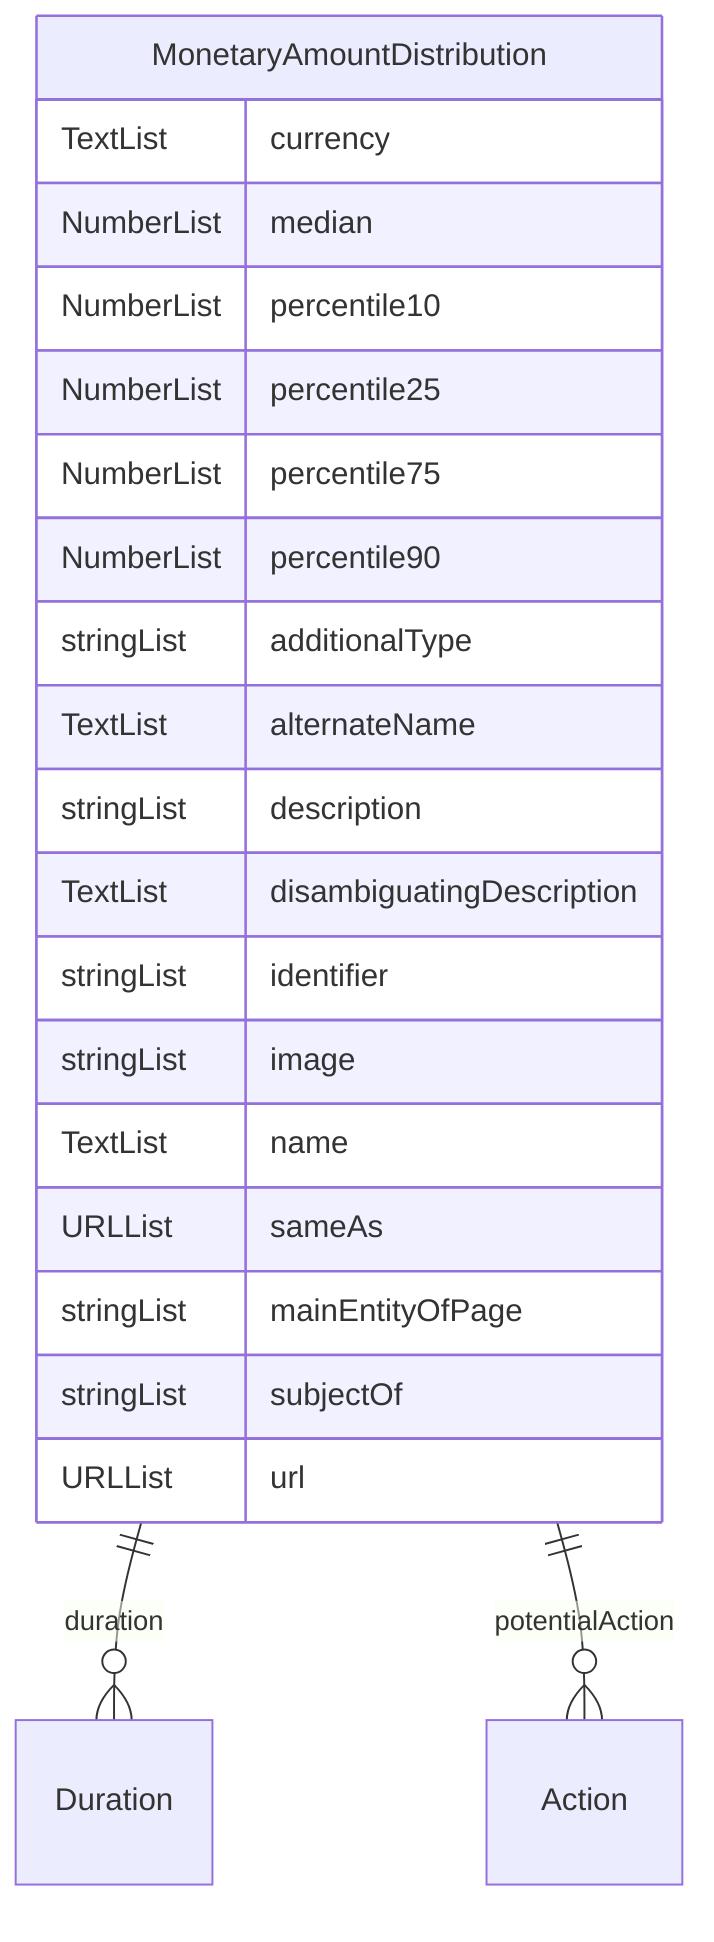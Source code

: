 erDiagram
MonetaryAmountDistribution {
    TextList currency  
    NumberList median  
    NumberList percentile10  
    NumberList percentile25  
    NumberList percentile75  
    NumberList percentile90  
    stringList additionalType  
    TextList alternateName  
    stringList description  
    TextList disambiguatingDescription  
    stringList identifier  
    stringList image  
    TextList name  
    URLList sameAs  
    stringList mainEntityOfPage  
    stringList subjectOf  
    URLList url  
}

MonetaryAmountDistribution ||--}o Duration : "duration"
MonetaryAmountDistribution ||--}o Action : "potentialAction"